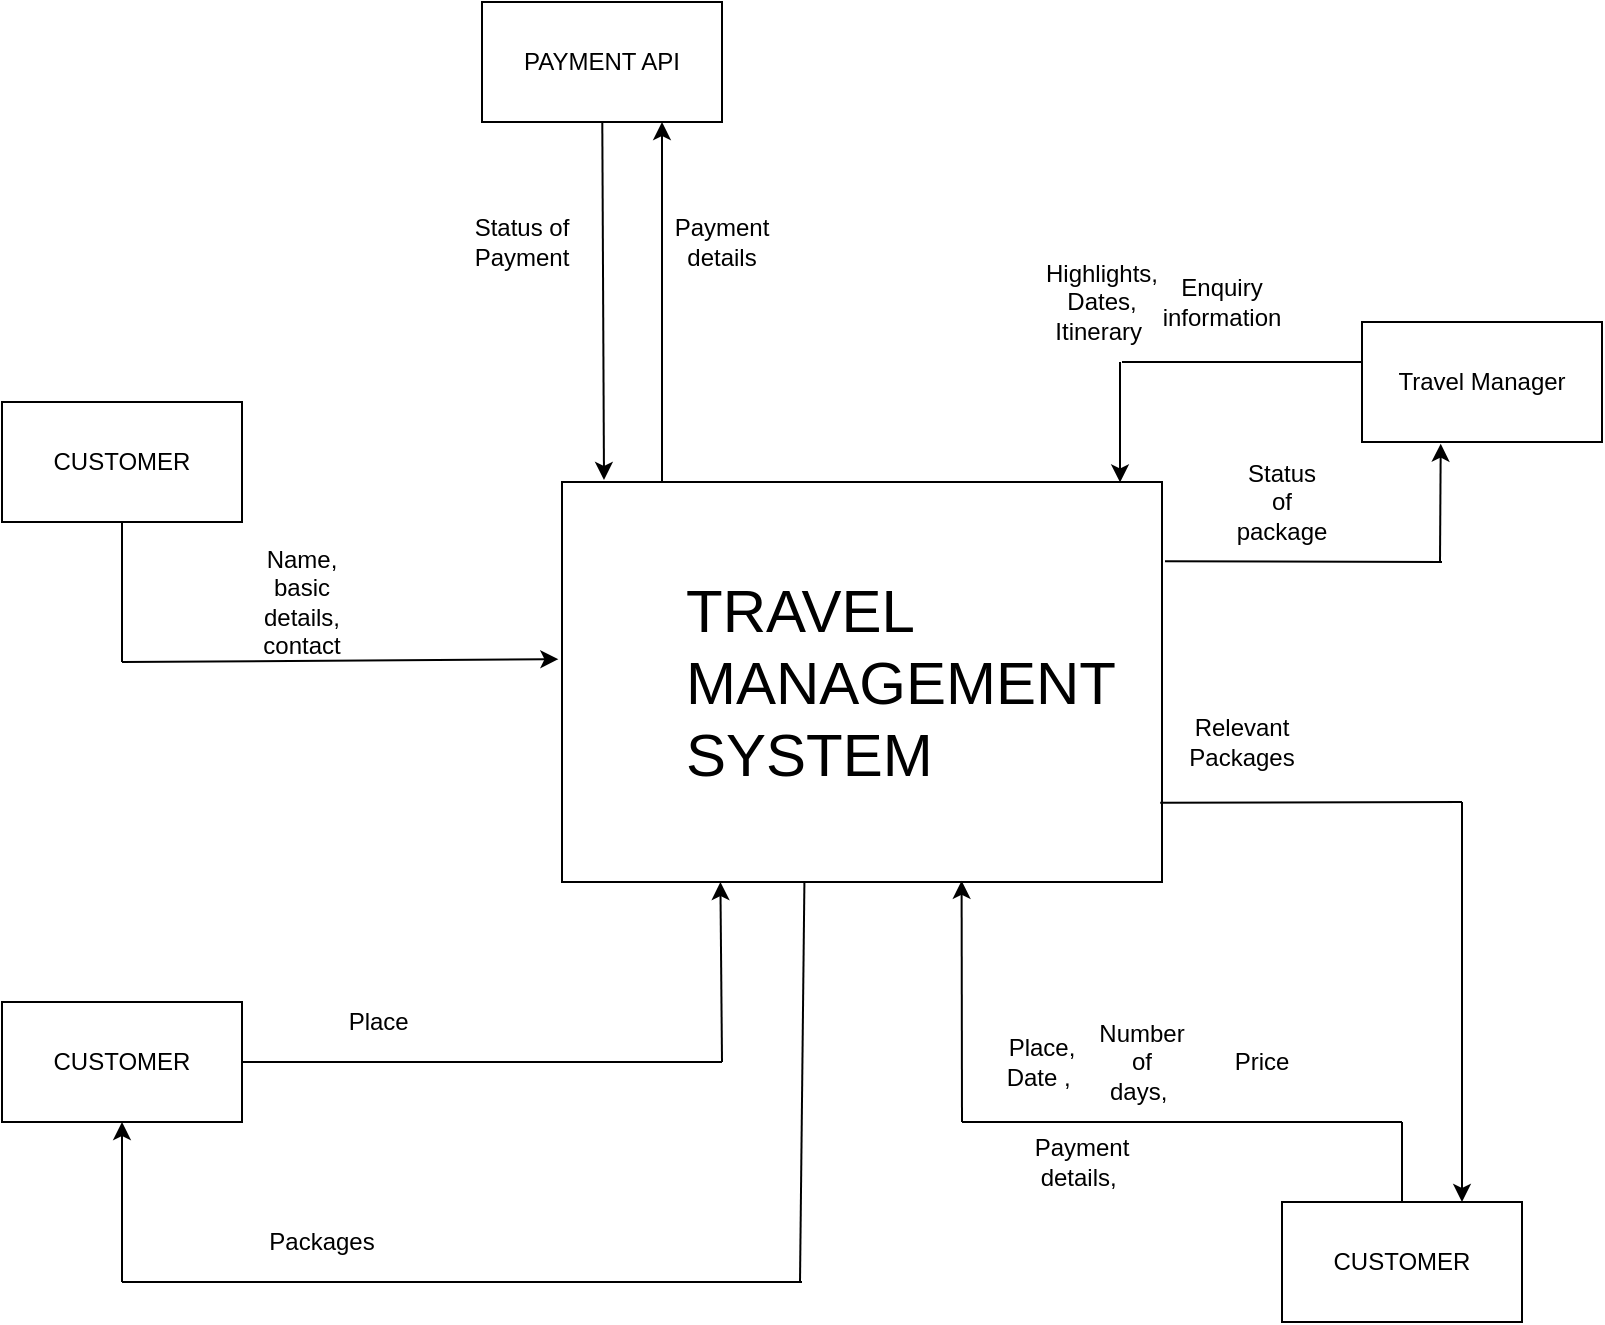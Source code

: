 <mxfile version="11.3.0" type="device" pages="1"><diagram id="eR-Zzudb7-YLm2qb72xR" name="Page-1"><mxGraphModel dx="2216" dy="1966" grid="1" gridSize="10" guides="1" tooltips="1" connect="1" arrows="1" fold="1" page="1" pageScale="1" pageWidth="850" pageHeight="1100" math="0" shadow="0"><root><mxCell id="0"/><mxCell id="1" parent="0"/><mxCell id="frGhLrHPa-Byrz4Dg4Oi-1" value="" style="rounded=0;whiteSpace=wrap;html=1;" vertex="1" parent="1"><mxGeometry x="280" y="80" width="300" height="200" as="geometry"/></mxCell><mxCell id="frGhLrHPa-Byrz4Dg4Oi-2" value="&lt;font style=&quot;font-size: 30px&quot;&gt;TRAVEL MANAGEMENT SYSTEM&lt;/font&gt;" style="text;html=1;strokeColor=none;fillColor=none;align=left;verticalAlign=middle;whiteSpace=wrap;rounded=0;" vertex="1" parent="1"><mxGeometry x="340" y="170" width="40" height="20" as="geometry"/></mxCell><mxCell id="frGhLrHPa-Byrz4Dg4Oi-3" value="CUSTOMER" style="rounded=0;whiteSpace=wrap;html=1;" vertex="1" parent="1"><mxGeometry y="40" width="120" height="60" as="geometry"/></mxCell><mxCell id="frGhLrHPa-Byrz4Dg4Oi-4" value="" style="endArrow=classic;html=1;entryX=-0.006;entryY=0.443;entryDx=0;entryDy=0;entryPerimeter=0;" edge="1" parent="1" target="frGhLrHPa-Byrz4Dg4Oi-1"><mxGeometry width="50" height="50" relative="1" as="geometry"><mxPoint x="60" y="170" as="sourcePoint"/><mxPoint x="160" y="140" as="targetPoint"/></mxGeometry></mxCell><mxCell id="frGhLrHPa-Byrz4Dg4Oi-7" value="" style="endArrow=none;html=1;entryX=0.5;entryY=1;entryDx=0;entryDy=0;" edge="1" parent="1" target="frGhLrHPa-Byrz4Dg4Oi-3"><mxGeometry width="50" height="50" relative="1" as="geometry"><mxPoint x="60" y="170" as="sourcePoint"/><mxPoint x="60" y="150" as="targetPoint"/></mxGeometry></mxCell><mxCell id="frGhLrHPa-Byrz4Dg4Oi-8" value="Name, basic details, contact" style="text;html=1;strokeColor=none;fillColor=none;align=center;verticalAlign=middle;whiteSpace=wrap;rounded=0;" vertex="1" parent="1"><mxGeometry x="130" y="130" width="40" height="20" as="geometry"/></mxCell><mxCell id="frGhLrHPa-Byrz4Dg4Oi-11" value="CUSTOMER" style="rounded=0;whiteSpace=wrap;html=1;" vertex="1" parent="1"><mxGeometry y="340" width="120" height="60" as="geometry"/></mxCell><mxCell id="frGhLrHPa-Byrz4Dg4Oi-12" value="" style="endArrow=classic;html=1;entryX=0.264;entryY=1;entryDx=0;entryDy=0;entryPerimeter=0;" edge="1" parent="1" target="frGhLrHPa-Byrz4Dg4Oi-1"><mxGeometry width="50" height="50" relative="1" as="geometry"><mxPoint x="360" y="370" as="sourcePoint"/><mxPoint x="290" y="360" as="targetPoint"/></mxGeometry></mxCell><mxCell id="frGhLrHPa-Byrz4Dg4Oi-13" value="" style="endArrow=none;html=1;exitX=1;exitY=0.5;exitDx=0;exitDy=0;" edge="1" parent="1" source="frGhLrHPa-Byrz4Dg4Oi-11"><mxGeometry width="50" height="50" relative="1" as="geometry"><mxPoint x="170" y="380" as="sourcePoint"/><mxPoint x="360" y="370" as="targetPoint"/></mxGeometry></mxCell><mxCell id="frGhLrHPa-Byrz4Dg4Oi-14" value="Place&amp;nbsp;" style="text;html=1;strokeColor=none;fillColor=none;align=center;verticalAlign=middle;whiteSpace=wrap;rounded=0;" vertex="1" parent="1"><mxGeometry x="170" y="340" width="40" height="20" as="geometry"/></mxCell><mxCell id="frGhLrHPa-Byrz4Dg4Oi-15" value="" style="endArrow=classic;html=1;" edge="1" parent="1"><mxGeometry width="50" height="50" relative="1" as="geometry"><mxPoint x="60" y="480" as="sourcePoint"/><mxPoint x="60" y="400" as="targetPoint"/></mxGeometry></mxCell><mxCell id="frGhLrHPa-Byrz4Dg4Oi-16" value="" style="endArrow=none;html=1;" edge="1" parent="1"><mxGeometry width="50" height="50" relative="1" as="geometry"><mxPoint x="60" y="480" as="sourcePoint"/><mxPoint x="400" y="480" as="targetPoint"/></mxGeometry></mxCell><mxCell id="frGhLrHPa-Byrz4Dg4Oi-17" value="" style="endArrow=none;html=1;entryX=0.404;entryY=1.002;entryDx=0;entryDy=0;entryPerimeter=0;" edge="1" parent="1" target="frGhLrHPa-Byrz4Dg4Oi-1"><mxGeometry width="50" height="50" relative="1" as="geometry"><mxPoint x="399" y="480" as="sourcePoint"/><mxPoint x="399" y="283" as="targetPoint"/></mxGeometry></mxCell><mxCell id="frGhLrHPa-Byrz4Dg4Oi-18" value="Packages" style="text;html=1;strokeColor=none;fillColor=none;align=center;verticalAlign=middle;whiteSpace=wrap;rounded=0;" vertex="1" parent="1"><mxGeometry x="140" y="450" width="40" height="20" as="geometry"/></mxCell><mxCell id="frGhLrHPa-Byrz4Dg4Oi-19" value="CUSTOMER" style="rounded=0;whiteSpace=wrap;html=1;" vertex="1" parent="1"><mxGeometry x="640" y="440" width="120" height="60" as="geometry"/></mxCell><mxCell id="frGhLrHPa-Byrz4Dg4Oi-21" value="" style="endArrow=none;html=1;" edge="1" parent="1"><mxGeometry width="50" height="50" relative="1" as="geometry"><mxPoint x="480" y="400" as="sourcePoint"/><mxPoint x="700" y="400" as="targetPoint"/></mxGeometry></mxCell><mxCell id="frGhLrHPa-Byrz4Dg4Oi-23" value="Place, Date ,&amp;nbsp;" style="text;html=1;strokeColor=none;fillColor=none;align=center;verticalAlign=middle;whiteSpace=wrap;rounded=0;" vertex="1" parent="1"><mxGeometry x="500" y="360" width="40" height="20" as="geometry"/></mxCell><mxCell id="frGhLrHPa-Byrz4Dg4Oi-24" value="Number of days,&amp;nbsp;" style="text;html=1;strokeColor=none;fillColor=none;align=center;verticalAlign=middle;whiteSpace=wrap;rounded=0;" vertex="1" parent="1"><mxGeometry x="550" y="360" width="40" height="20" as="geometry"/></mxCell><mxCell id="frGhLrHPa-Byrz4Dg4Oi-25" value="Price" style="text;html=1;strokeColor=none;fillColor=none;align=center;verticalAlign=middle;whiteSpace=wrap;rounded=0;" vertex="1" parent="1"><mxGeometry x="610" y="360" width="40" height="20" as="geometry"/></mxCell><mxCell id="frGhLrHPa-Byrz4Dg4Oi-26" value="" style="endArrow=none;html=1;exitX=0.5;exitY=0;exitDx=0;exitDy=0;" edge="1" parent="1" source="frGhLrHPa-Byrz4Dg4Oi-19"><mxGeometry width="50" height="50" relative="1" as="geometry"><mxPoint x="660" y="400" as="sourcePoint"/><mxPoint x="700" y="400" as="targetPoint"/></mxGeometry></mxCell><mxCell id="frGhLrHPa-Byrz4Dg4Oi-27" value="" style="endArrow=classic;html=1;entryX=0.666;entryY=0.997;entryDx=0;entryDy=0;entryPerimeter=0;" edge="1" parent="1" target="frGhLrHPa-Byrz4Dg4Oi-1"><mxGeometry width="50" height="50" relative="1" as="geometry"><mxPoint x="480" y="400" as="sourcePoint"/><mxPoint x="490" y="320" as="targetPoint"/></mxGeometry></mxCell><mxCell id="frGhLrHPa-Byrz4Dg4Oi-28" value="" style="endArrow=classic;html=1;entryX=0.75;entryY=0;entryDx=0;entryDy=0;" edge="1" parent="1" target="frGhLrHPa-Byrz4Dg4Oi-19"><mxGeometry width="50" height="50" relative="1" as="geometry"><mxPoint x="730" y="240" as="sourcePoint"/><mxPoint x="720" y="420" as="targetPoint"/></mxGeometry></mxCell><mxCell id="frGhLrHPa-Byrz4Dg4Oi-29" value="" style="endArrow=none;html=1;exitX=0.997;exitY=0.802;exitDx=0;exitDy=0;exitPerimeter=0;" edge="1" parent="1" source="frGhLrHPa-Byrz4Dg4Oi-1"><mxGeometry width="50" height="50" relative="1" as="geometry"><mxPoint x="581" y="240" as="sourcePoint"/><mxPoint x="730" y="240" as="targetPoint"/></mxGeometry></mxCell><mxCell id="frGhLrHPa-Byrz4Dg4Oi-30" value="Relevant Packages" style="text;html=1;strokeColor=none;fillColor=none;align=center;verticalAlign=middle;whiteSpace=wrap;rounded=0;" vertex="1" parent="1"><mxGeometry x="600" y="200" width="40" height="20" as="geometry"/></mxCell><mxCell id="frGhLrHPa-Byrz4Dg4Oi-31" value="Travel Manager" style="rounded=0;whiteSpace=wrap;html=1;" vertex="1" parent="1"><mxGeometry x="680" width="120" height="60" as="geometry"/></mxCell><mxCell id="frGhLrHPa-Byrz4Dg4Oi-33" value="" style="endArrow=none;html=1;exitX=1.005;exitY=0.198;exitDx=0;exitDy=0;exitPerimeter=0;" edge="1" parent="1" source="frGhLrHPa-Byrz4Dg4Oi-1"><mxGeometry width="50" height="50" relative="1" as="geometry"><mxPoint x="490" y="130" as="sourcePoint"/><mxPoint x="720" y="120" as="targetPoint"/></mxGeometry></mxCell><mxCell id="frGhLrHPa-Byrz4Dg4Oi-34" value="" style="endArrow=classic;html=1;entryX=0.328;entryY=1.014;entryDx=0;entryDy=0;entryPerimeter=0;" edge="1" parent="1" target="frGhLrHPa-Byrz4Dg4Oi-31"><mxGeometry width="50" height="50" relative="1" as="geometry"><mxPoint x="719" y="120" as="sourcePoint"/><mxPoint x="710" y="70" as="targetPoint"/></mxGeometry></mxCell><mxCell id="frGhLrHPa-Byrz4Dg4Oi-35" value="" style="endArrow=classic;html=1;entryX=0.93;entryY=0.001;entryDx=0;entryDy=0;entryPerimeter=0;" edge="1" parent="1" target="frGhLrHPa-Byrz4Dg4Oi-1"><mxGeometry width="50" height="50" relative="1" as="geometry"><mxPoint x="559" y="20" as="sourcePoint"/><mxPoint x="550" y="10" as="targetPoint"/></mxGeometry></mxCell><mxCell id="frGhLrHPa-Byrz4Dg4Oi-36" value="" style="endArrow=none;html=1;entryX=0;entryY=0.333;entryDx=0;entryDy=0;entryPerimeter=0;" edge="1" parent="1" target="frGhLrHPa-Byrz4Dg4Oi-31"><mxGeometry width="50" height="50" relative="1" as="geometry"><mxPoint x="560" y="20" as="sourcePoint"/><mxPoint x="630" y="10" as="targetPoint"/></mxGeometry></mxCell><mxCell id="frGhLrHPa-Byrz4Dg4Oi-37" value="Highlights, Dates, Itinerary&amp;nbsp;" style="text;html=1;strokeColor=none;fillColor=none;align=center;verticalAlign=middle;whiteSpace=wrap;rounded=0;" vertex="1" parent="1"><mxGeometry x="530" y="-20" width="40" height="20" as="geometry"/></mxCell><mxCell id="frGhLrHPa-Byrz4Dg4Oi-38" value="Enquiry information" style="text;html=1;strokeColor=none;fillColor=none;align=center;verticalAlign=middle;whiteSpace=wrap;rounded=0;" vertex="1" parent="1"><mxGeometry x="590" y="-20" width="40" height="20" as="geometry"/></mxCell><mxCell id="frGhLrHPa-Byrz4Dg4Oi-39" value="Status of package" style="text;html=1;strokeColor=none;fillColor=none;align=center;verticalAlign=middle;whiteSpace=wrap;rounded=0;" vertex="1" parent="1"><mxGeometry x="620" y="80" width="40" height="20" as="geometry"/></mxCell><mxCell id="frGhLrHPa-Byrz4Dg4Oi-42" value="PAYMENT API" style="rounded=0;whiteSpace=wrap;html=1;" vertex="1" parent="1"><mxGeometry x="240" y="-160" width="120" height="60" as="geometry"/></mxCell><mxCell id="frGhLrHPa-Byrz4Dg4Oi-43" value="" style="endArrow=classic;html=1;entryX=0.07;entryY=-0.005;entryDx=0;entryDy=0;entryPerimeter=0;" edge="1" parent="1" source="frGhLrHPa-Byrz4Dg4Oi-42" target="frGhLrHPa-Byrz4Dg4Oi-1"><mxGeometry width="50" height="50" relative="1" as="geometry"><mxPoint x="250" y="50" as="sourcePoint"/><mxPoint x="300" as="targetPoint"/></mxGeometry></mxCell><mxCell id="frGhLrHPa-Byrz4Dg4Oi-44" value="" style="endArrow=classic;html=1;entryX=0.75;entryY=1;entryDx=0;entryDy=0;" edge="1" parent="1" target="frGhLrHPa-Byrz4Dg4Oi-42"><mxGeometry width="50" height="50" relative="1" as="geometry"><mxPoint x="330" y="80" as="sourcePoint"/><mxPoint x="380" y="-30" as="targetPoint"/></mxGeometry></mxCell><mxCell id="frGhLrHPa-Byrz4Dg4Oi-45" value="Status of Payment" style="text;html=1;strokeColor=none;fillColor=none;align=center;verticalAlign=middle;whiteSpace=wrap;rounded=0;" vertex="1" parent="1"><mxGeometry x="240" y="-50" width="40" height="20" as="geometry"/></mxCell><mxCell id="frGhLrHPa-Byrz4Dg4Oi-46" value="Payment details" style="text;html=1;strokeColor=none;fillColor=none;align=center;verticalAlign=middle;whiteSpace=wrap;rounded=0;" vertex="1" parent="1"><mxGeometry x="340" y="-50" width="40" height="20" as="geometry"/></mxCell><mxCell id="frGhLrHPa-Byrz4Dg4Oi-47" value="Payment details,&amp;nbsp;" style="text;html=1;strokeColor=none;fillColor=none;align=center;verticalAlign=middle;whiteSpace=wrap;rounded=0;" vertex="1" parent="1"><mxGeometry x="520" y="410" width="40" height="20" as="geometry"/></mxCell></root></mxGraphModel></diagram></mxfile>